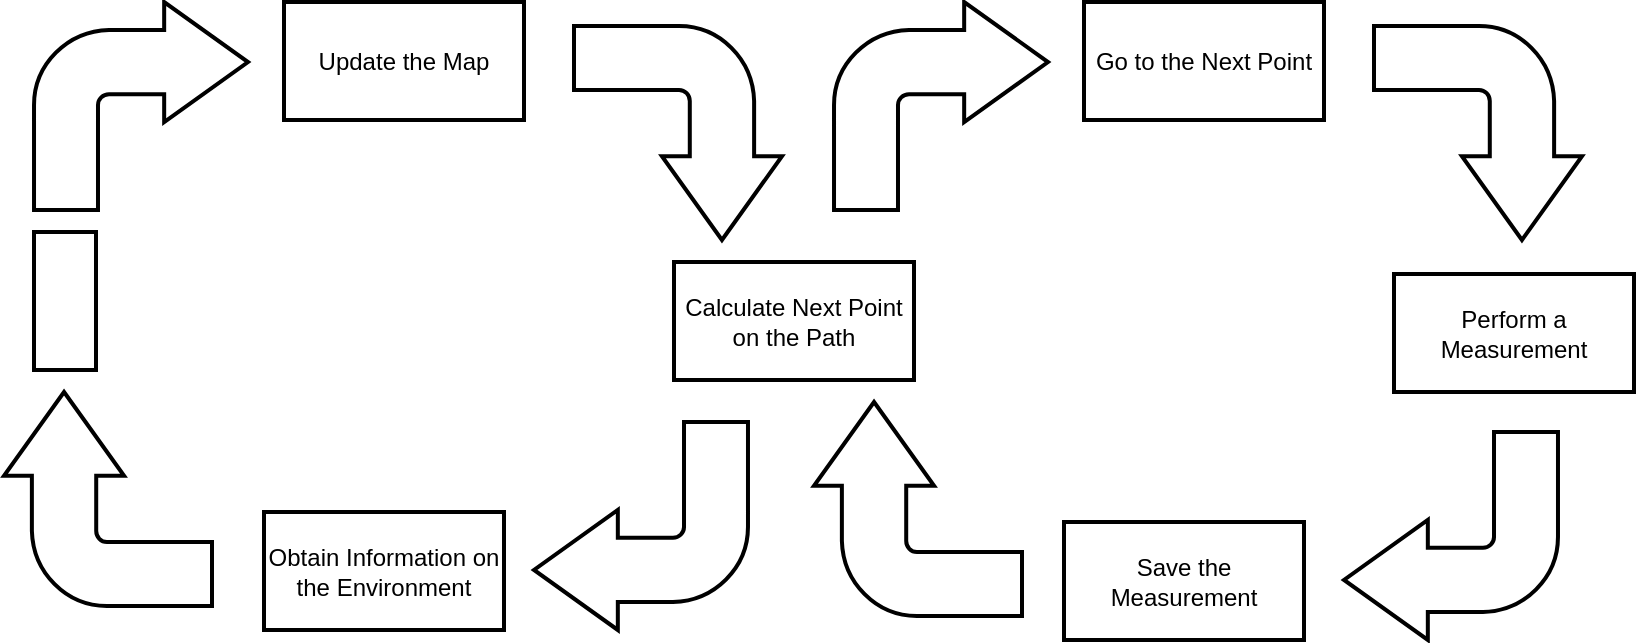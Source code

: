 <mxfile version="21.6.9" type="device">
  <diagram name="Page-1" id="0nVphTqyQUVTyGYvELAr">
    <mxGraphModel dx="875" dy="1626" grid="1" gridSize="1" guides="1" tooltips="1" connect="1" arrows="1" fold="1" page="1" pageScale="1" pageWidth="827" pageHeight="1169" math="0" shadow="0">
      <root>
        <mxCell id="0" />
        <mxCell id="1" parent="0" />
        <mxCell id="2" value="Calculate Next Point on the Path" style="whiteSpace=wrap;strokeWidth=2;" parent="1" vertex="1">
          <mxGeometry x="400" y="-370" width="120" height="59" as="geometry" />
        </mxCell>
        <mxCell id="aEvMQzM8ztGccpZIFkzw-11" value="Save the Measurement" style="whiteSpace=wrap;strokeWidth=2;" vertex="1" parent="1">
          <mxGeometry x="595" y="-240" width="120" height="59" as="geometry" />
        </mxCell>
        <mxCell id="aEvMQzM8ztGccpZIFkzw-12" value="Go to the Next Point" style="whiteSpace=wrap;strokeWidth=2;" vertex="1" parent="1">
          <mxGeometry x="605" y="-500" width="120" height="59" as="geometry" />
        </mxCell>
        <mxCell id="aEvMQzM8ztGccpZIFkzw-13" value="Perform a Measurement" style="whiteSpace=wrap;strokeWidth=2;" vertex="1" parent="1">
          <mxGeometry x="760" y="-364" width="120" height="59" as="geometry" />
        </mxCell>
        <mxCell id="aEvMQzM8ztGccpZIFkzw-14" value="Obtain Information on the Environment" style="whiteSpace=wrap;strokeWidth=2;" vertex="1" parent="1">
          <mxGeometry x="195" y="-245" width="120" height="59" as="geometry" />
        </mxCell>
        <mxCell id="aEvMQzM8ztGccpZIFkzw-15" value="Update the Map" style="whiteSpace=wrap;strokeWidth=2;" vertex="1" parent="1">
          <mxGeometry x="205" y="-500" width="120" height="59" as="geometry" />
        </mxCell>
        <mxCell id="aEvMQzM8ztGccpZIFkzw-21" value="" style="shape=mxgraph.arrows.bent_right_arrow;html=1;verticalLabelPosition=bottom;verticalAlign=top;strokeWidth=2;strokeColor=#000000;rotation=90;" vertex="1" parent="1">
          <mxGeometry x="348.5" y="-486.5" width="107" height="104" as="geometry" />
        </mxCell>
        <mxCell id="aEvMQzM8ztGccpZIFkzw-22" value="" style="shape=mxgraph.arrows.bent_right_arrow;html=1;verticalLabelPosition=bottom;verticalAlign=top;strokeWidth=2;strokeColor=#000000;rotation=0;" vertex="1" parent="1">
          <mxGeometry x="480" y="-500" width="107" height="104" as="geometry" />
        </mxCell>
        <mxCell id="aEvMQzM8ztGccpZIFkzw-23" value="" style="shape=mxgraph.arrows.bent_right_arrow;html=1;verticalLabelPosition=bottom;verticalAlign=top;strokeWidth=2;strokeColor=#000000;rotation=0;direction=south;" vertex="1" parent="1">
          <mxGeometry x="750" y="-488" width="104" height="107" as="geometry" />
        </mxCell>
        <mxCell id="aEvMQzM8ztGccpZIFkzw-24" value="" style="shape=mxgraph.arrows.bent_right_arrow;html=1;verticalLabelPosition=bottom;verticalAlign=top;strokeWidth=2;strokeColor=#000000;rotation=0;direction=west;" vertex="1" parent="1">
          <mxGeometry x="735" y="-285" width="107" height="104" as="geometry" />
        </mxCell>
        <mxCell id="aEvMQzM8ztGccpZIFkzw-25" value="" style="shape=mxgraph.arrows.bent_right_arrow;html=1;verticalLabelPosition=bottom;verticalAlign=top;strokeWidth=2;strokeColor=#000000;rotation=0;direction=north;" vertex="1" parent="1">
          <mxGeometry x="470" y="-300" width="104" height="107" as="geometry" />
        </mxCell>
        <mxCell id="aEvMQzM8ztGccpZIFkzw-26" value="" style="shape=mxgraph.arrows.bent_right_arrow;html=1;verticalLabelPosition=bottom;verticalAlign=top;strokeWidth=2;strokeColor=#000000;rotation=0;direction=west;" vertex="1" parent="1">
          <mxGeometry x="330" y="-290" width="107" height="104" as="geometry" />
        </mxCell>
        <mxCell id="aEvMQzM8ztGccpZIFkzw-34" value="" style="shape=mxgraph.arrows.bent_right_arrow;html=1;verticalLabelPosition=bottom;verticalAlign=top;strokeWidth=2;strokeColor=#000000;rotation=0;direction=north;" vertex="1" parent="1">
          <mxGeometry x="65" y="-305" width="104" height="107" as="geometry" />
        </mxCell>
        <mxCell id="aEvMQzM8ztGccpZIFkzw-35" value="" style="shape=mxgraph.arrows.bent_right_arrow;html=1;verticalLabelPosition=bottom;verticalAlign=top;strokeWidth=2;strokeColor=#000000;rotation=0;direction=east;" vertex="1" parent="1">
          <mxGeometry x="80" y="-500" width="107" height="104" as="geometry" />
        </mxCell>
        <mxCell id="aEvMQzM8ztGccpZIFkzw-39" value="" style="rounded=0;whiteSpace=wrap;html=1;strokeWidth=2;" vertex="1" parent="1">
          <mxGeometry x="80" y="-385" width="31" height="69" as="geometry" />
        </mxCell>
      </root>
    </mxGraphModel>
  </diagram>
</mxfile>
